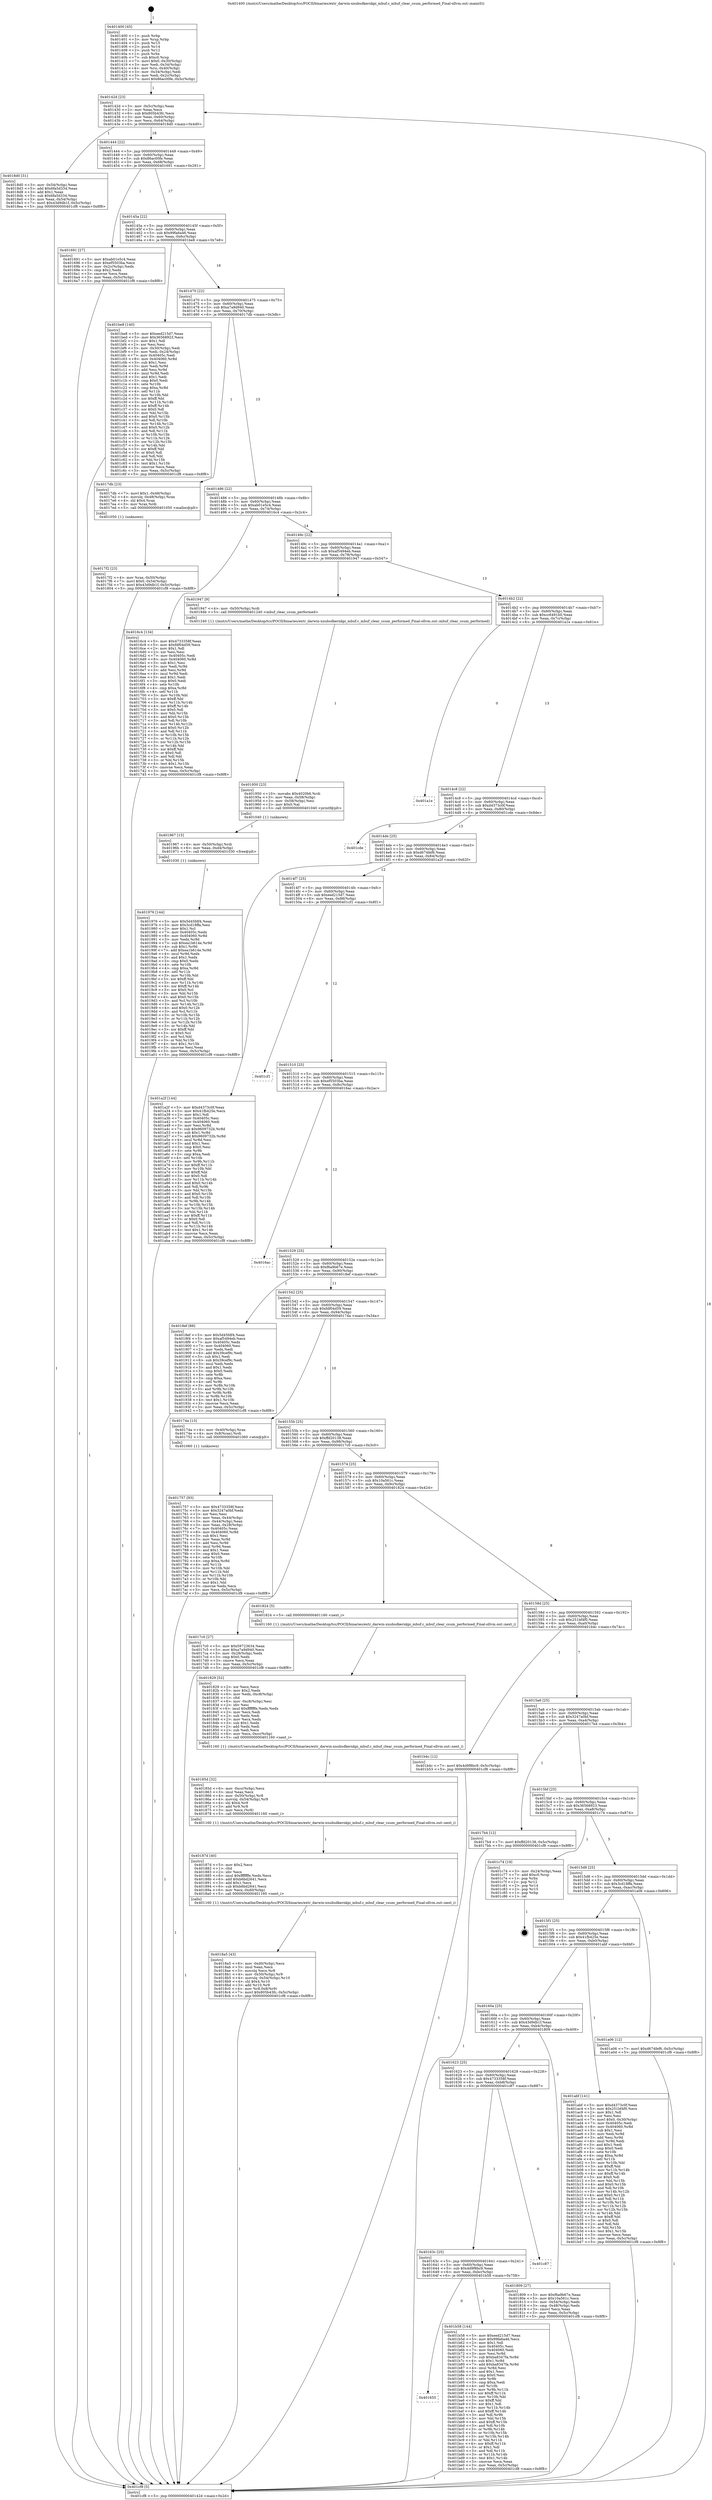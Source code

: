 digraph "0x401400" {
  label = "0x401400 (/mnt/c/Users/mathe/Desktop/tcc/POCII/binaries/extr_darwin-xnubsdkernkpi_mbuf.c_mbuf_clear_csum_performed_Final-ollvm.out::main(0))"
  labelloc = "t"
  node[shape=record]

  Entry [label="",width=0.3,height=0.3,shape=circle,fillcolor=black,style=filled]
  "0x40142d" [label="{
     0x40142d [23]\l
     | [instrs]\l
     &nbsp;&nbsp;0x40142d \<+3\>: mov -0x5c(%rbp),%eax\l
     &nbsp;&nbsp;0x401430 \<+2\>: mov %eax,%ecx\l
     &nbsp;&nbsp;0x401432 \<+6\>: sub $0x805b43fc,%ecx\l
     &nbsp;&nbsp;0x401438 \<+3\>: mov %eax,-0x60(%rbp)\l
     &nbsp;&nbsp;0x40143b \<+3\>: mov %ecx,-0x64(%rbp)\l
     &nbsp;&nbsp;0x40143e \<+6\>: je 00000000004018d0 \<main+0x4d0\>\l
  }"]
  "0x4018d0" [label="{
     0x4018d0 [31]\l
     | [instrs]\l
     &nbsp;&nbsp;0x4018d0 \<+3\>: mov -0x54(%rbp),%eax\l
     &nbsp;&nbsp;0x4018d3 \<+5\>: add $0x6fa5d334,%eax\l
     &nbsp;&nbsp;0x4018d8 \<+3\>: add $0x1,%eax\l
     &nbsp;&nbsp;0x4018db \<+5\>: sub $0x6fa5d334,%eax\l
     &nbsp;&nbsp;0x4018e0 \<+3\>: mov %eax,-0x54(%rbp)\l
     &nbsp;&nbsp;0x4018e3 \<+7\>: movl $0x43d9db1f,-0x5c(%rbp)\l
     &nbsp;&nbsp;0x4018ea \<+5\>: jmp 0000000000401cf8 \<main+0x8f8\>\l
  }"]
  "0x401444" [label="{
     0x401444 [22]\l
     | [instrs]\l
     &nbsp;&nbsp;0x401444 \<+5\>: jmp 0000000000401449 \<main+0x49\>\l
     &nbsp;&nbsp;0x401449 \<+3\>: mov -0x60(%rbp),%eax\l
     &nbsp;&nbsp;0x40144c \<+5\>: sub $0x86ac00fe,%eax\l
     &nbsp;&nbsp;0x401451 \<+3\>: mov %eax,-0x68(%rbp)\l
     &nbsp;&nbsp;0x401454 \<+6\>: je 0000000000401691 \<main+0x291\>\l
  }"]
  Exit [label="",width=0.3,height=0.3,shape=circle,fillcolor=black,style=filled,peripheries=2]
  "0x401691" [label="{
     0x401691 [27]\l
     | [instrs]\l
     &nbsp;&nbsp;0x401691 \<+5\>: mov $0xab01e5c4,%eax\l
     &nbsp;&nbsp;0x401696 \<+5\>: mov $0xef5503ba,%ecx\l
     &nbsp;&nbsp;0x40169b \<+3\>: mov -0x2c(%rbp),%edx\l
     &nbsp;&nbsp;0x40169e \<+3\>: cmp $0x2,%edx\l
     &nbsp;&nbsp;0x4016a1 \<+3\>: cmovne %ecx,%eax\l
     &nbsp;&nbsp;0x4016a4 \<+3\>: mov %eax,-0x5c(%rbp)\l
     &nbsp;&nbsp;0x4016a7 \<+5\>: jmp 0000000000401cf8 \<main+0x8f8\>\l
  }"]
  "0x40145a" [label="{
     0x40145a [22]\l
     | [instrs]\l
     &nbsp;&nbsp;0x40145a \<+5\>: jmp 000000000040145f \<main+0x5f\>\l
     &nbsp;&nbsp;0x40145f \<+3\>: mov -0x60(%rbp),%eax\l
     &nbsp;&nbsp;0x401462 \<+5\>: sub $0x99fa6a46,%eax\l
     &nbsp;&nbsp;0x401467 \<+3\>: mov %eax,-0x6c(%rbp)\l
     &nbsp;&nbsp;0x40146a \<+6\>: je 0000000000401be8 \<main+0x7e8\>\l
  }"]
  "0x401cf8" [label="{
     0x401cf8 [5]\l
     | [instrs]\l
     &nbsp;&nbsp;0x401cf8 \<+5\>: jmp 000000000040142d \<main+0x2d\>\l
  }"]
  "0x401400" [label="{
     0x401400 [45]\l
     | [instrs]\l
     &nbsp;&nbsp;0x401400 \<+1\>: push %rbp\l
     &nbsp;&nbsp;0x401401 \<+3\>: mov %rsp,%rbp\l
     &nbsp;&nbsp;0x401404 \<+2\>: push %r15\l
     &nbsp;&nbsp;0x401406 \<+2\>: push %r14\l
     &nbsp;&nbsp;0x401408 \<+2\>: push %r12\l
     &nbsp;&nbsp;0x40140a \<+1\>: push %rbx\l
     &nbsp;&nbsp;0x40140b \<+7\>: sub $0xc0,%rsp\l
     &nbsp;&nbsp;0x401412 \<+7\>: movl $0x0,-0x30(%rbp)\l
     &nbsp;&nbsp;0x401419 \<+3\>: mov %edi,-0x34(%rbp)\l
     &nbsp;&nbsp;0x40141c \<+4\>: mov %rsi,-0x40(%rbp)\l
     &nbsp;&nbsp;0x401420 \<+3\>: mov -0x34(%rbp),%edi\l
     &nbsp;&nbsp;0x401423 \<+3\>: mov %edi,-0x2c(%rbp)\l
     &nbsp;&nbsp;0x401426 \<+7\>: movl $0x86ac00fe,-0x5c(%rbp)\l
  }"]
  "0x401655" [label="{
     0x401655\l
  }", style=dashed]
  "0x401be8" [label="{
     0x401be8 [140]\l
     | [instrs]\l
     &nbsp;&nbsp;0x401be8 \<+5\>: mov $0xeed215d7,%eax\l
     &nbsp;&nbsp;0x401bed \<+5\>: mov $0x36568923,%ecx\l
     &nbsp;&nbsp;0x401bf2 \<+2\>: mov $0x1,%dl\l
     &nbsp;&nbsp;0x401bf4 \<+2\>: xor %esi,%esi\l
     &nbsp;&nbsp;0x401bf6 \<+3\>: mov -0x30(%rbp),%edi\l
     &nbsp;&nbsp;0x401bf9 \<+3\>: mov %edi,-0x24(%rbp)\l
     &nbsp;&nbsp;0x401bfc \<+7\>: mov 0x40405c,%edi\l
     &nbsp;&nbsp;0x401c03 \<+8\>: mov 0x404060,%r8d\l
     &nbsp;&nbsp;0x401c0b \<+3\>: sub $0x1,%esi\l
     &nbsp;&nbsp;0x401c0e \<+3\>: mov %edi,%r9d\l
     &nbsp;&nbsp;0x401c11 \<+3\>: add %esi,%r9d\l
     &nbsp;&nbsp;0x401c14 \<+4\>: imul %r9d,%edi\l
     &nbsp;&nbsp;0x401c18 \<+3\>: and $0x1,%edi\l
     &nbsp;&nbsp;0x401c1b \<+3\>: cmp $0x0,%edi\l
     &nbsp;&nbsp;0x401c1e \<+4\>: sete %r10b\l
     &nbsp;&nbsp;0x401c22 \<+4\>: cmp $0xa,%r8d\l
     &nbsp;&nbsp;0x401c26 \<+4\>: setl %r11b\l
     &nbsp;&nbsp;0x401c2a \<+3\>: mov %r10b,%bl\l
     &nbsp;&nbsp;0x401c2d \<+3\>: xor $0xff,%bl\l
     &nbsp;&nbsp;0x401c30 \<+3\>: mov %r11b,%r14b\l
     &nbsp;&nbsp;0x401c33 \<+4\>: xor $0xff,%r14b\l
     &nbsp;&nbsp;0x401c37 \<+3\>: xor $0x0,%dl\l
     &nbsp;&nbsp;0x401c3a \<+3\>: mov %bl,%r15b\l
     &nbsp;&nbsp;0x401c3d \<+4\>: and $0x0,%r15b\l
     &nbsp;&nbsp;0x401c41 \<+3\>: and %dl,%r10b\l
     &nbsp;&nbsp;0x401c44 \<+3\>: mov %r14b,%r12b\l
     &nbsp;&nbsp;0x401c47 \<+4\>: and $0x0,%r12b\l
     &nbsp;&nbsp;0x401c4b \<+3\>: and %dl,%r11b\l
     &nbsp;&nbsp;0x401c4e \<+3\>: or %r10b,%r15b\l
     &nbsp;&nbsp;0x401c51 \<+3\>: or %r11b,%r12b\l
     &nbsp;&nbsp;0x401c54 \<+3\>: xor %r12b,%r15b\l
     &nbsp;&nbsp;0x401c57 \<+3\>: or %r14b,%bl\l
     &nbsp;&nbsp;0x401c5a \<+3\>: xor $0xff,%bl\l
     &nbsp;&nbsp;0x401c5d \<+3\>: or $0x0,%dl\l
     &nbsp;&nbsp;0x401c60 \<+2\>: and %dl,%bl\l
     &nbsp;&nbsp;0x401c62 \<+3\>: or %bl,%r15b\l
     &nbsp;&nbsp;0x401c65 \<+4\>: test $0x1,%r15b\l
     &nbsp;&nbsp;0x401c69 \<+3\>: cmovne %ecx,%eax\l
     &nbsp;&nbsp;0x401c6c \<+3\>: mov %eax,-0x5c(%rbp)\l
     &nbsp;&nbsp;0x401c6f \<+5\>: jmp 0000000000401cf8 \<main+0x8f8\>\l
  }"]
  "0x401470" [label="{
     0x401470 [22]\l
     | [instrs]\l
     &nbsp;&nbsp;0x401470 \<+5\>: jmp 0000000000401475 \<main+0x75\>\l
     &nbsp;&nbsp;0x401475 \<+3\>: mov -0x60(%rbp),%eax\l
     &nbsp;&nbsp;0x401478 \<+5\>: sub $0xa7a9d940,%eax\l
     &nbsp;&nbsp;0x40147d \<+3\>: mov %eax,-0x70(%rbp)\l
     &nbsp;&nbsp;0x401480 \<+6\>: je 00000000004017db \<main+0x3db\>\l
  }"]
  "0x401b58" [label="{
     0x401b58 [144]\l
     | [instrs]\l
     &nbsp;&nbsp;0x401b58 \<+5\>: mov $0xeed215d7,%eax\l
     &nbsp;&nbsp;0x401b5d \<+5\>: mov $0x99fa6a46,%ecx\l
     &nbsp;&nbsp;0x401b62 \<+2\>: mov $0x1,%dl\l
     &nbsp;&nbsp;0x401b64 \<+7\>: mov 0x40405c,%esi\l
     &nbsp;&nbsp;0x401b6b \<+7\>: mov 0x404060,%edi\l
     &nbsp;&nbsp;0x401b72 \<+3\>: mov %esi,%r8d\l
     &nbsp;&nbsp;0x401b75 \<+7\>: sub $0xba8347fa,%r8d\l
     &nbsp;&nbsp;0x401b7c \<+4\>: sub $0x1,%r8d\l
     &nbsp;&nbsp;0x401b80 \<+7\>: add $0xba8347fa,%r8d\l
     &nbsp;&nbsp;0x401b87 \<+4\>: imul %r8d,%esi\l
     &nbsp;&nbsp;0x401b8b \<+3\>: and $0x1,%esi\l
     &nbsp;&nbsp;0x401b8e \<+3\>: cmp $0x0,%esi\l
     &nbsp;&nbsp;0x401b91 \<+4\>: sete %r9b\l
     &nbsp;&nbsp;0x401b95 \<+3\>: cmp $0xa,%edi\l
     &nbsp;&nbsp;0x401b98 \<+4\>: setl %r10b\l
     &nbsp;&nbsp;0x401b9c \<+3\>: mov %r9b,%r11b\l
     &nbsp;&nbsp;0x401b9f \<+4\>: xor $0xff,%r11b\l
     &nbsp;&nbsp;0x401ba3 \<+3\>: mov %r10b,%bl\l
     &nbsp;&nbsp;0x401ba6 \<+3\>: xor $0xff,%bl\l
     &nbsp;&nbsp;0x401ba9 \<+3\>: xor $0x1,%dl\l
     &nbsp;&nbsp;0x401bac \<+3\>: mov %r11b,%r14b\l
     &nbsp;&nbsp;0x401baf \<+4\>: and $0xff,%r14b\l
     &nbsp;&nbsp;0x401bb3 \<+3\>: and %dl,%r9b\l
     &nbsp;&nbsp;0x401bb6 \<+3\>: mov %bl,%r15b\l
     &nbsp;&nbsp;0x401bb9 \<+4\>: and $0xff,%r15b\l
     &nbsp;&nbsp;0x401bbd \<+3\>: and %dl,%r10b\l
     &nbsp;&nbsp;0x401bc0 \<+3\>: or %r9b,%r14b\l
     &nbsp;&nbsp;0x401bc3 \<+3\>: or %r10b,%r15b\l
     &nbsp;&nbsp;0x401bc6 \<+3\>: xor %r15b,%r14b\l
     &nbsp;&nbsp;0x401bc9 \<+3\>: or %bl,%r11b\l
     &nbsp;&nbsp;0x401bcc \<+4\>: xor $0xff,%r11b\l
     &nbsp;&nbsp;0x401bd0 \<+3\>: or $0x1,%dl\l
     &nbsp;&nbsp;0x401bd3 \<+3\>: and %dl,%r11b\l
     &nbsp;&nbsp;0x401bd6 \<+3\>: or %r11b,%r14b\l
     &nbsp;&nbsp;0x401bd9 \<+4\>: test $0x1,%r14b\l
     &nbsp;&nbsp;0x401bdd \<+3\>: cmovne %ecx,%eax\l
     &nbsp;&nbsp;0x401be0 \<+3\>: mov %eax,-0x5c(%rbp)\l
     &nbsp;&nbsp;0x401be3 \<+5\>: jmp 0000000000401cf8 \<main+0x8f8\>\l
  }"]
  "0x4017db" [label="{
     0x4017db [23]\l
     | [instrs]\l
     &nbsp;&nbsp;0x4017db \<+7\>: movl $0x1,-0x48(%rbp)\l
     &nbsp;&nbsp;0x4017e2 \<+4\>: movslq -0x48(%rbp),%rax\l
     &nbsp;&nbsp;0x4017e6 \<+4\>: shl $0x4,%rax\l
     &nbsp;&nbsp;0x4017ea \<+3\>: mov %rax,%rdi\l
     &nbsp;&nbsp;0x4017ed \<+5\>: call 0000000000401050 \<malloc@plt\>\l
     | [calls]\l
     &nbsp;&nbsp;0x401050 \{1\} (unknown)\l
  }"]
  "0x401486" [label="{
     0x401486 [22]\l
     | [instrs]\l
     &nbsp;&nbsp;0x401486 \<+5\>: jmp 000000000040148b \<main+0x8b\>\l
     &nbsp;&nbsp;0x40148b \<+3\>: mov -0x60(%rbp),%eax\l
     &nbsp;&nbsp;0x40148e \<+5\>: sub $0xab01e5c4,%eax\l
     &nbsp;&nbsp;0x401493 \<+3\>: mov %eax,-0x74(%rbp)\l
     &nbsp;&nbsp;0x401496 \<+6\>: je 00000000004016c4 \<main+0x2c4\>\l
  }"]
  "0x40163c" [label="{
     0x40163c [25]\l
     | [instrs]\l
     &nbsp;&nbsp;0x40163c \<+5\>: jmp 0000000000401641 \<main+0x241\>\l
     &nbsp;&nbsp;0x401641 \<+3\>: mov -0x60(%rbp),%eax\l
     &nbsp;&nbsp;0x401644 \<+5\>: sub $0x4d9f8bc9,%eax\l
     &nbsp;&nbsp;0x401649 \<+6\>: mov %eax,-0xbc(%rbp)\l
     &nbsp;&nbsp;0x40164f \<+6\>: je 0000000000401b58 \<main+0x758\>\l
  }"]
  "0x4016c4" [label="{
     0x4016c4 [134]\l
     | [instrs]\l
     &nbsp;&nbsp;0x4016c4 \<+5\>: mov $0x4733358f,%eax\l
     &nbsp;&nbsp;0x4016c9 \<+5\>: mov $0xfdf04d59,%ecx\l
     &nbsp;&nbsp;0x4016ce \<+2\>: mov $0x1,%dl\l
     &nbsp;&nbsp;0x4016d0 \<+2\>: xor %esi,%esi\l
     &nbsp;&nbsp;0x4016d2 \<+7\>: mov 0x40405c,%edi\l
     &nbsp;&nbsp;0x4016d9 \<+8\>: mov 0x404060,%r8d\l
     &nbsp;&nbsp;0x4016e1 \<+3\>: sub $0x1,%esi\l
     &nbsp;&nbsp;0x4016e4 \<+3\>: mov %edi,%r9d\l
     &nbsp;&nbsp;0x4016e7 \<+3\>: add %esi,%r9d\l
     &nbsp;&nbsp;0x4016ea \<+4\>: imul %r9d,%edi\l
     &nbsp;&nbsp;0x4016ee \<+3\>: and $0x1,%edi\l
     &nbsp;&nbsp;0x4016f1 \<+3\>: cmp $0x0,%edi\l
     &nbsp;&nbsp;0x4016f4 \<+4\>: sete %r10b\l
     &nbsp;&nbsp;0x4016f8 \<+4\>: cmp $0xa,%r8d\l
     &nbsp;&nbsp;0x4016fc \<+4\>: setl %r11b\l
     &nbsp;&nbsp;0x401700 \<+3\>: mov %r10b,%bl\l
     &nbsp;&nbsp;0x401703 \<+3\>: xor $0xff,%bl\l
     &nbsp;&nbsp;0x401706 \<+3\>: mov %r11b,%r14b\l
     &nbsp;&nbsp;0x401709 \<+4\>: xor $0xff,%r14b\l
     &nbsp;&nbsp;0x40170d \<+3\>: xor $0x0,%dl\l
     &nbsp;&nbsp;0x401710 \<+3\>: mov %bl,%r15b\l
     &nbsp;&nbsp;0x401713 \<+4\>: and $0x0,%r15b\l
     &nbsp;&nbsp;0x401717 \<+3\>: and %dl,%r10b\l
     &nbsp;&nbsp;0x40171a \<+3\>: mov %r14b,%r12b\l
     &nbsp;&nbsp;0x40171d \<+4\>: and $0x0,%r12b\l
     &nbsp;&nbsp;0x401721 \<+3\>: and %dl,%r11b\l
     &nbsp;&nbsp;0x401724 \<+3\>: or %r10b,%r15b\l
     &nbsp;&nbsp;0x401727 \<+3\>: or %r11b,%r12b\l
     &nbsp;&nbsp;0x40172a \<+3\>: xor %r12b,%r15b\l
     &nbsp;&nbsp;0x40172d \<+3\>: or %r14b,%bl\l
     &nbsp;&nbsp;0x401730 \<+3\>: xor $0xff,%bl\l
     &nbsp;&nbsp;0x401733 \<+3\>: or $0x0,%dl\l
     &nbsp;&nbsp;0x401736 \<+2\>: and %dl,%bl\l
     &nbsp;&nbsp;0x401738 \<+3\>: or %bl,%r15b\l
     &nbsp;&nbsp;0x40173b \<+4\>: test $0x1,%r15b\l
     &nbsp;&nbsp;0x40173f \<+3\>: cmovne %ecx,%eax\l
     &nbsp;&nbsp;0x401742 \<+3\>: mov %eax,-0x5c(%rbp)\l
     &nbsp;&nbsp;0x401745 \<+5\>: jmp 0000000000401cf8 \<main+0x8f8\>\l
  }"]
  "0x40149c" [label="{
     0x40149c [22]\l
     | [instrs]\l
     &nbsp;&nbsp;0x40149c \<+5\>: jmp 00000000004014a1 \<main+0xa1\>\l
     &nbsp;&nbsp;0x4014a1 \<+3\>: mov -0x60(%rbp),%eax\l
     &nbsp;&nbsp;0x4014a4 \<+5\>: sub $0xaf5494eb,%eax\l
     &nbsp;&nbsp;0x4014a9 \<+3\>: mov %eax,-0x78(%rbp)\l
     &nbsp;&nbsp;0x4014ac \<+6\>: je 0000000000401947 \<main+0x547\>\l
  }"]
  "0x401c87" [label="{
     0x401c87\l
  }", style=dashed]
  "0x401947" [label="{
     0x401947 [9]\l
     | [instrs]\l
     &nbsp;&nbsp;0x401947 \<+4\>: mov -0x50(%rbp),%rdi\l
     &nbsp;&nbsp;0x40194b \<+5\>: call 0000000000401240 \<mbuf_clear_csum_performed\>\l
     | [calls]\l
     &nbsp;&nbsp;0x401240 \{1\} (/mnt/c/Users/mathe/Desktop/tcc/POCII/binaries/extr_darwin-xnubsdkernkpi_mbuf.c_mbuf_clear_csum_performed_Final-ollvm.out::mbuf_clear_csum_performed)\l
  }"]
  "0x4014b2" [label="{
     0x4014b2 [22]\l
     | [instrs]\l
     &nbsp;&nbsp;0x4014b2 \<+5\>: jmp 00000000004014b7 \<main+0xb7\>\l
     &nbsp;&nbsp;0x4014b7 \<+3\>: mov -0x60(%rbp),%eax\l
     &nbsp;&nbsp;0x4014ba \<+5\>: sub $0xcc6491b0,%eax\l
     &nbsp;&nbsp;0x4014bf \<+3\>: mov %eax,-0x7c(%rbp)\l
     &nbsp;&nbsp;0x4014c2 \<+6\>: je 0000000000401a1e \<main+0x61e\>\l
  }"]
  "0x401976" [label="{
     0x401976 [144]\l
     | [instrs]\l
     &nbsp;&nbsp;0x401976 \<+5\>: mov $0x5d45fdf4,%eax\l
     &nbsp;&nbsp;0x40197b \<+5\>: mov $0x3cd18ffa,%esi\l
     &nbsp;&nbsp;0x401980 \<+2\>: mov $0x1,%cl\l
     &nbsp;&nbsp;0x401982 \<+7\>: mov 0x40405c,%edx\l
     &nbsp;&nbsp;0x401989 \<+8\>: mov 0x404060,%r8d\l
     &nbsp;&nbsp;0x401991 \<+3\>: mov %edx,%r9d\l
     &nbsp;&nbsp;0x401994 \<+7\>: sub $0xea1b614e,%r9d\l
     &nbsp;&nbsp;0x40199b \<+4\>: sub $0x1,%r9d\l
     &nbsp;&nbsp;0x40199f \<+7\>: add $0xea1b614e,%r9d\l
     &nbsp;&nbsp;0x4019a6 \<+4\>: imul %r9d,%edx\l
     &nbsp;&nbsp;0x4019aa \<+3\>: and $0x1,%edx\l
     &nbsp;&nbsp;0x4019ad \<+3\>: cmp $0x0,%edx\l
     &nbsp;&nbsp;0x4019b0 \<+4\>: sete %r10b\l
     &nbsp;&nbsp;0x4019b4 \<+4\>: cmp $0xa,%r8d\l
     &nbsp;&nbsp;0x4019b8 \<+4\>: setl %r11b\l
     &nbsp;&nbsp;0x4019bc \<+3\>: mov %r10b,%bl\l
     &nbsp;&nbsp;0x4019bf \<+3\>: xor $0xff,%bl\l
     &nbsp;&nbsp;0x4019c2 \<+3\>: mov %r11b,%r14b\l
     &nbsp;&nbsp;0x4019c5 \<+4\>: xor $0xff,%r14b\l
     &nbsp;&nbsp;0x4019c9 \<+3\>: xor $0x0,%cl\l
     &nbsp;&nbsp;0x4019cc \<+3\>: mov %bl,%r15b\l
     &nbsp;&nbsp;0x4019cf \<+4\>: and $0x0,%r15b\l
     &nbsp;&nbsp;0x4019d3 \<+3\>: and %cl,%r10b\l
     &nbsp;&nbsp;0x4019d6 \<+3\>: mov %r14b,%r12b\l
     &nbsp;&nbsp;0x4019d9 \<+4\>: and $0x0,%r12b\l
     &nbsp;&nbsp;0x4019dd \<+3\>: and %cl,%r11b\l
     &nbsp;&nbsp;0x4019e0 \<+3\>: or %r10b,%r15b\l
     &nbsp;&nbsp;0x4019e3 \<+3\>: or %r11b,%r12b\l
     &nbsp;&nbsp;0x4019e6 \<+3\>: xor %r12b,%r15b\l
     &nbsp;&nbsp;0x4019e9 \<+3\>: or %r14b,%bl\l
     &nbsp;&nbsp;0x4019ec \<+3\>: xor $0xff,%bl\l
     &nbsp;&nbsp;0x4019ef \<+3\>: or $0x0,%cl\l
     &nbsp;&nbsp;0x4019f2 \<+2\>: and %cl,%bl\l
     &nbsp;&nbsp;0x4019f4 \<+3\>: or %bl,%r15b\l
     &nbsp;&nbsp;0x4019f7 \<+4\>: test $0x1,%r15b\l
     &nbsp;&nbsp;0x4019fb \<+3\>: cmovne %esi,%eax\l
     &nbsp;&nbsp;0x4019fe \<+3\>: mov %eax,-0x5c(%rbp)\l
     &nbsp;&nbsp;0x401a01 \<+5\>: jmp 0000000000401cf8 \<main+0x8f8\>\l
  }"]
  "0x401a1e" [label="{
     0x401a1e\l
  }", style=dashed]
  "0x4014c8" [label="{
     0x4014c8 [22]\l
     | [instrs]\l
     &nbsp;&nbsp;0x4014c8 \<+5\>: jmp 00000000004014cd \<main+0xcd\>\l
     &nbsp;&nbsp;0x4014cd \<+3\>: mov -0x60(%rbp),%eax\l
     &nbsp;&nbsp;0x4014d0 \<+5\>: sub $0xd4373c0f,%eax\l
     &nbsp;&nbsp;0x4014d5 \<+3\>: mov %eax,-0x80(%rbp)\l
     &nbsp;&nbsp;0x4014d8 \<+6\>: je 0000000000401cde \<main+0x8de\>\l
  }"]
  "0x401967" [label="{
     0x401967 [15]\l
     | [instrs]\l
     &nbsp;&nbsp;0x401967 \<+4\>: mov -0x50(%rbp),%rdi\l
     &nbsp;&nbsp;0x40196b \<+6\>: mov %eax,-0xd4(%rbp)\l
     &nbsp;&nbsp;0x401971 \<+5\>: call 0000000000401030 \<free@plt\>\l
     | [calls]\l
     &nbsp;&nbsp;0x401030 \{1\} (unknown)\l
  }"]
  "0x401cde" [label="{
     0x401cde\l
  }", style=dashed]
  "0x4014de" [label="{
     0x4014de [25]\l
     | [instrs]\l
     &nbsp;&nbsp;0x4014de \<+5\>: jmp 00000000004014e3 \<main+0xe3\>\l
     &nbsp;&nbsp;0x4014e3 \<+3\>: mov -0x60(%rbp),%eax\l
     &nbsp;&nbsp;0x4014e6 \<+5\>: sub $0xd674fef6,%eax\l
     &nbsp;&nbsp;0x4014eb \<+6\>: mov %eax,-0x84(%rbp)\l
     &nbsp;&nbsp;0x4014f1 \<+6\>: je 0000000000401a2f \<main+0x62f\>\l
  }"]
  "0x401950" [label="{
     0x401950 [23]\l
     | [instrs]\l
     &nbsp;&nbsp;0x401950 \<+10\>: movabs $0x4020b6,%rdi\l
     &nbsp;&nbsp;0x40195a \<+3\>: mov %eax,-0x58(%rbp)\l
     &nbsp;&nbsp;0x40195d \<+3\>: mov -0x58(%rbp),%esi\l
     &nbsp;&nbsp;0x401960 \<+2\>: mov $0x0,%al\l
     &nbsp;&nbsp;0x401962 \<+5\>: call 0000000000401040 \<printf@plt\>\l
     | [calls]\l
     &nbsp;&nbsp;0x401040 \{1\} (unknown)\l
  }"]
  "0x401a2f" [label="{
     0x401a2f [144]\l
     | [instrs]\l
     &nbsp;&nbsp;0x401a2f \<+5\>: mov $0xd4373c0f,%eax\l
     &nbsp;&nbsp;0x401a34 \<+5\>: mov $0x41fb425e,%ecx\l
     &nbsp;&nbsp;0x401a39 \<+2\>: mov $0x1,%dl\l
     &nbsp;&nbsp;0x401a3b \<+7\>: mov 0x40405c,%esi\l
     &nbsp;&nbsp;0x401a42 \<+7\>: mov 0x404060,%edi\l
     &nbsp;&nbsp;0x401a49 \<+3\>: mov %esi,%r8d\l
     &nbsp;&nbsp;0x401a4c \<+7\>: sub $0x9609732b,%r8d\l
     &nbsp;&nbsp;0x401a53 \<+4\>: sub $0x1,%r8d\l
     &nbsp;&nbsp;0x401a57 \<+7\>: add $0x9609732b,%r8d\l
     &nbsp;&nbsp;0x401a5e \<+4\>: imul %r8d,%esi\l
     &nbsp;&nbsp;0x401a62 \<+3\>: and $0x1,%esi\l
     &nbsp;&nbsp;0x401a65 \<+3\>: cmp $0x0,%esi\l
     &nbsp;&nbsp;0x401a68 \<+4\>: sete %r9b\l
     &nbsp;&nbsp;0x401a6c \<+3\>: cmp $0xa,%edi\l
     &nbsp;&nbsp;0x401a6f \<+4\>: setl %r10b\l
     &nbsp;&nbsp;0x401a73 \<+3\>: mov %r9b,%r11b\l
     &nbsp;&nbsp;0x401a76 \<+4\>: xor $0xff,%r11b\l
     &nbsp;&nbsp;0x401a7a \<+3\>: mov %r10b,%bl\l
     &nbsp;&nbsp;0x401a7d \<+3\>: xor $0xff,%bl\l
     &nbsp;&nbsp;0x401a80 \<+3\>: xor $0x0,%dl\l
     &nbsp;&nbsp;0x401a83 \<+3\>: mov %r11b,%r14b\l
     &nbsp;&nbsp;0x401a86 \<+4\>: and $0x0,%r14b\l
     &nbsp;&nbsp;0x401a8a \<+3\>: and %dl,%r9b\l
     &nbsp;&nbsp;0x401a8d \<+3\>: mov %bl,%r15b\l
     &nbsp;&nbsp;0x401a90 \<+4\>: and $0x0,%r15b\l
     &nbsp;&nbsp;0x401a94 \<+3\>: and %dl,%r10b\l
     &nbsp;&nbsp;0x401a97 \<+3\>: or %r9b,%r14b\l
     &nbsp;&nbsp;0x401a9a \<+3\>: or %r10b,%r15b\l
     &nbsp;&nbsp;0x401a9d \<+3\>: xor %r15b,%r14b\l
     &nbsp;&nbsp;0x401aa0 \<+3\>: or %bl,%r11b\l
     &nbsp;&nbsp;0x401aa3 \<+4\>: xor $0xff,%r11b\l
     &nbsp;&nbsp;0x401aa7 \<+3\>: or $0x0,%dl\l
     &nbsp;&nbsp;0x401aaa \<+3\>: and %dl,%r11b\l
     &nbsp;&nbsp;0x401aad \<+3\>: or %r11b,%r14b\l
     &nbsp;&nbsp;0x401ab0 \<+4\>: test $0x1,%r14b\l
     &nbsp;&nbsp;0x401ab4 \<+3\>: cmovne %ecx,%eax\l
     &nbsp;&nbsp;0x401ab7 \<+3\>: mov %eax,-0x5c(%rbp)\l
     &nbsp;&nbsp;0x401aba \<+5\>: jmp 0000000000401cf8 \<main+0x8f8\>\l
  }"]
  "0x4014f7" [label="{
     0x4014f7 [25]\l
     | [instrs]\l
     &nbsp;&nbsp;0x4014f7 \<+5\>: jmp 00000000004014fc \<main+0xfc\>\l
     &nbsp;&nbsp;0x4014fc \<+3\>: mov -0x60(%rbp),%eax\l
     &nbsp;&nbsp;0x4014ff \<+5\>: sub $0xeed215d7,%eax\l
     &nbsp;&nbsp;0x401504 \<+6\>: mov %eax,-0x88(%rbp)\l
     &nbsp;&nbsp;0x40150a \<+6\>: je 0000000000401cf1 \<main+0x8f1\>\l
  }"]
  "0x4018a5" [label="{
     0x4018a5 [43]\l
     | [instrs]\l
     &nbsp;&nbsp;0x4018a5 \<+6\>: mov -0xd0(%rbp),%ecx\l
     &nbsp;&nbsp;0x4018ab \<+3\>: imul %eax,%ecx\l
     &nbsp;&nbsp;0x4018ae \<+3\>: movslq %ecx,%r8\l
     &nbsp;&nbsp;0x4018b1 \<+4\>: mov -0x50(%rbp),%r9\l
     &nbsp;&nbsp;0x4018b5 \<+4\>: movslq -0x54(%rbp),%r10\l
     &nbsp;&nbsp;0x4018b9 \<+4\>: shl $0x4,%r10\l
     &nbsp;&nbsp;0x4018bd \<+3\>: add %r10,%r9\l
     &nbsp;&nbsp;0x4018c0 \<+4\>: mov %r8,0x8(%r9)\l
     &nbsp;&nbsp;0x4018c4 \<+7\>: movl $0x805b43fc,-0x5c(%rbp)\l
     &nbsp;&nbsp;0x4018cb \<+5\>: jmp 0000000000401cf8 \<main+0x8f8\>\l
  }"]
  "0x401cf1" [label="{
     0x401cf1\l
  }", style=dashed]
  "0x401510" [label="{
     0x401510 [25]\l
     | [instrs]\l
     &nbsp;&nbsp;0x401510 \<+5\>: jmp 0000000000401515 \<main+0x115\>\l
     &nbsp;&nbsp;0x401515 \<+3\>: mov -0x60(%rbp),%eax\l
     &nbsp;&nbsp;0x401518 \<+5\>: sub $0xef5503ba,%eax\l
     &nbsp;&nbsp;0x40151d \<+6\>: mov %eax,-0x8c(%rbp)\l
     &nbsp;&nbsp;0x401523 \<+6\>: je 00000000004016ac \<main+0x2ac\>\l
  }"]
  "0x40187d" [label="{
     0x40187d [40]\l
     | [instrs]\l
     &nbsp;&nbsp;0x40187d \<+5\>: mov $0x2,%ecx\l
     &nbsp;&nbsp;0x401882 \<+1\>: cltd\l
     &nbsp;&nbsp;0x401883 \<+2\>: idiv %ecx\l
     &nbsp;&nbsp;0x401885 \<+6\>: imul $0xfffffffe,%edx,%ecx\l
     &nbsp;&nbsp;0x40188b \<+6\>: add $0xb6bd2641,%ecx\l
     &nbsp;&nbsp;0x401891 \<+3\>: add $0x1,%ecx\l
     &nbsp;&nbsp;0x401894 \<+6\>: sub $0xb6bd2641,%ecx\l
     &nbsp;&nbsp;0x40189a \<+6\>: mov %ecx,-0xd0(%rbp)\l
     &nbsp;&nbsp;0x4018a0 \<+5\>: call 0000000000401160 \<next_i\>\l
     | [calls]\l
     &nbsp;&nbsp;0x401160 \{1\} (/mnt/c/Users/mathe/Desktop/tcc/POCII/binaries/extr_darwin-xnubsdkernkpi_mbuf.c_mbuf_clear_csum_performed_Final-ollvm.out::next_i)\l
  }"]
  "0x4016ac" [label="{
     0x4016ac\l
  }", style=dashed]
  "0x401529" [label="{
     0x401529 [25]\l
     | [instrs]\l
     &nbsp;&nbsp;0x401529 \<+5\>: jmp 000000000040152e \<main+0x12e\>\l
     &nbsp;&nbsp;0x40152e \<+3\>: mov -0x60(%rbp),%eax\l
     &nbsp;&nbsp;0x401531 \<+5\>: sub $0xf6a9b67e,%eax\l
     &nbsp;&nbsp;0x401536 \<+6\>: mov %eax,-0x90(%rbp)\l
     &nbsp;&nbsp;0x40153c \<+6\>: je 00000000004018ef \<main+0x4ef\>\l
  }"]
  "0x40185d" [label="{
     0x40185d [32]\l
     | [instrs]\l
     &nbsp;&nbsp;0x40185d \<+6\>: mov -0xcc(%rbp),%ecx\l
     &nbsp;&nbsp;0x401863 \<+3\>: imul %eax,%ecx\l
     &nbsp;&nbsp;0x401866 \<+4\>: mov -0x50(%rbp),%r8\l
     &nbsp;&nbsp;0x40186a \<+4\>: movslq -0x54(%rbp),%r9\l
     &nbsp;&nbsp;0x40186e \<+4\>: shl $0x4,%r9\l
     &nbsp;&nbsp;0x401872 \<+3\>: add %r9,%r8\l
     &nbsp;&nbsp;0x401875 \<+3\>: mov %ecx,(%r8)\l
     &nbsp;&nbsp;0x401878 \<+5\>: call 0000000000401160 \<next_i\>\l
     | [calls]\l
     &nbsp;&nbsp;0x401160 \{1\} (/mnt/c/Users/mathe/Desktop/tcc/POCII/binaries/extr_darwin-xnubsdkernkpi_mbuf.c_mbuf_clear_csum_performed_Final-ollvm.out::next_i)\l
  }"]
  "0x4018ef" [label="{
     0x4018ef [88]\l
     | [instrs]\l
     &nbsp;&nbsp;0x4018ef \<+5\>: mov $0x5d45fdf4,%eax\l
     &nbsp;&nbsp;0x4018f4 \<+5\>: mov $0xaf5494eb,%ecx\l
     &nbsp;&nbsp;0x4018f9 \<+7\>: mov 0x40405c,%edx\l
     &nbsp;&nbsp;0x401900 \<+7\>: mov 0x404060,%esi\l
     &nbsp;&nbsp;0x401907 \<+2\>: mov %edx,%edi\l
     &nbsp;&nbsp;0x401909 \<+6\>: add $0x39cef9c,%edi\l
     &nbsp;&nbsp;0x40190f \<+3\>: sub $0x1,%edi\l
     &nbsp;&nbsp;0x401912 \<+6\>: sub $0x39cef9c,%edi\l
     &nbsp;&nbsp;0x401918 \<+3\>: imul %edi,%edx\l
     &nbsp;&nbsp;0x40191b \<+3\>: and $0x1,%edx\l
     &nbsp;&nbsp;0x40191e \<+3\>: cmp $0x0,%edx\l
     &nbsp;&nbsp;0x401921 \<+4\>: sete %r8b\l
     &nbsp;&nbsp;0x401925 \<+3\>: cmp $0xa,%esi\l
     &nbsp;&nbsp;0x401928 \<+4\>: setl %r9b\l
     &nbsp;&nbsp;0x40192c \<+3\>: mov %r8b,%r10b\l
     &nbsp;&nbsp;0x40192f \<+3\>: and %r9b,%r10b\l
     &nbsp;&nbsp;0x401932 \<+3\>: xor %r9b,%r8b\l
     &nbsp;&nbsp;0x401935 \<+3\>: or %r8b,%r10b\l
     &nbsp;&nbsp;0x401938 \<+4\>: test $0x1,%r10b\l
     &nbsp;&nbsp;0x40193c \<+3\>: cmovne %ecx,%eax\l
     &nbsp;&nbsp;0x40193f \<+3\>: mov %eax,-0x5c(%rbp)\l
     &nbsp;&nbsp;0x401942 \<+5\>: jmp 0000000000401cf8 \<main+0x8f8\>\l
  }"]
  "0x401542" [label="{
     0x401542 [25]\l
     | [instrs]\l
     &nbsp;&nbsp;0x401542 \<+5\>: jmp 0000000000401547 \<main+0x147\>\l
     &nbsp;&nbsp;0x401547 \<+3\>: mov -0x60(%rbp),%eax\l
     &nbsp;&nbsp;0x40154a \<+5\>: sub $0xfdf04d59,%eax\l
     &nbsp;&nbsp;0x40154f \<+6\>: mov %eax,-0x94(%rbp)\l
     &nbsp;&nbsp;0x401555 \<+6\>: je 000000000040174a \<main+0x34a\>\l
  }"]
  "0x401829" [label="{
     0x401829 [52]\l
     | [instrs]\l
     &nbsp;&nbsp;0x401829 \<+2\>: xor %ecx,%ecx\l
     &nbsp;&nbsp;0x40182b \<+5\>: mov $0x2,%edx\l
     &nbsp;&nbsp;0x401830 \<+6\>: mov %edx,-0xc8(%rbp)\l
     &nbsp;&nbsp;0x401836 \<+1\>: cltd\l
     &nbsp;&nbsp;0x401837 \<+6\>: mov -0xc8(%rbp),%esi\l
     &nbsp;&nbsp;0x40183d \<+2\>: idiv %esi\l
     &nbsp;&nbsp;0x40183f \<+6\>: imul $0xfffffffe,%edx,%edx\l
     &nbsp;&nbsp;0x401845 \<+2\>: mov %ecx,%edi\l
     &nbsp;&nbsp;0x401847 \<+2\>: sub %edx,%edi\l
     &nbsp;&nbsp;0x401849 \<+2\>: mov %ecx,%edx\l
     &nbsp;&nbsp;0x40184b \<+3\>: sub $0x1,%edx\l
     &nbsp;&nbsp;0x40184e \<+2\>: add %edx,%edi\l
     &nbsp;&nbsp;0x401850 \<+2\>: sub %edi,%ecx\l
     &nbsp;&nbsp;0x401852 \<+6\>: mov %ecx,-0xcc(%rbp)\l
     &nbsp;&nbsp;0x401858 \<+5\>: call 0000000000401160 \<next_i\>\l
     | [calls]\l
     &nbsp;&nbsp;0x401160 \{1\} (/mnt/c/Users/mathe/Desktop/tcc/POCII/binaries/extr_darwin-xnubsdkernkpi_mbuf.c_mbuf_clear_csum_performed_Final-ollvm.out::next_i)\l
  }"]
  "0x40174a" [label="{
     0x40174a [13]\l
     | [instrs]\l
     &nbsp;&nbsp;0x40174a \<+4\>: mov -0x40(%rbp),%rax\l
     &nbsp;&nbsp;0x40174e \<+4\>: mov 0x8(%rax),%rdi\l
     &nbsp;&nbsp;0x401752 \<+5\>: call 0000000000401060 \<atoi@plt\>\l
     | [calls]\l
     &nbsp;&nbsp;0x401060 \{1\} (unknown)\l
  }"]
  "0x40155b" [label="{
     0x40155b [25]\l
     | [instrs]\l
     &nbsp;&nbsp;0x40155b \<+5\>: jmp 0000000000401560 \<main+0x160\>\l
     &nbsp;&nbsp;0x401560 \<+3\>: mov -0x60(%rbp),%eax\l
     &nbsp;&nbsp;0x401563 \<+5\>: sub $0xffd20138,%eax\l
     &nbsp;&nbsp;0x401568 \<+6\>: mov %eax,-0x98(%rbp)\l
     &nbsp;&nbsp;0x40156e \<+6\>: je 00000000004017c0 \<main+0x3c0\>\l
  }"]
  "0x401757" [label="{
     0x401757 [93]\l
     | [instrs]\l
     &nbsp;&nbsp;0x401757 \<+5\>: mov $0x4733358f,%ecx\l
     &nbsp;&nbsp;0x40175c \<+5\>: mov $0x3247a0bf,%edx\l
     &nbsp;&nbsp;0x401761 \<+2\>: xor %esi,%esi\l
     &nbsp;&nbsp;0x401763 \<+3\>: mov %eax,-0x44(%rbp)\l
     &nbsp;&nbsp;0x401766 \<+3\>: mov -0x44(%rbp),%eax\l
     &nbsp;&nbsp;0x401769 \<+3\>: mov %eax,-0x28(%rbp)\l
     &nbsp;&nbsp;0x40176c \<+7\>: mov 0x40405c,%eax\l
     &nbsp;&nbsp;0x401773 \<+8\>: mov 0x404060,%r8d\l
     &nbsp;&nbsp;0x40177b \<+3\>: sub $0x1,%esi\l
     &nbsp;&nbsp;0x40177e \<+3\>: mov %eax,%r9d\l
     &nbsp;&nbsp;0x401781 \<+3\>: add %esi,%r9d\l
     &nbsp;&nbsp;0x401784 \<+4\>: imul %r9d,%eax\l
     &nbsp;&nbsp;0x401788 \<+3\>: and $0x1,%eax\l
     &nbsp;&nbsp;0x40178b \<+3\>: cmp $0x0,%eax\l
     &nbsp;&nbsp;0x40178e \<+4\>: sete %r10b\l
     &nbsp;&nbsp;0x401792 \<+4\>: cmp $0xa,%r8d\l
     &nbsp;&nbsp;0x401796 \<+4\>: setl %r11b\l
     &nbsp;&nbsp;0x40179a \<+3\>: mov %r10b,%bl\l
     &nbsp;&nbsp;0x40179d \<+3\>: and %r11b,%bl\l
     &nbsp;&nbsp;0x4017a0 \<+3\>: xor %r11b,%r10b\l
     &nbsp;&nbsp;0x4017a3 \<+3\>: or %r10b,%bl\l
     &nbsp;&nbsp;0x4017a6 \<+3\>: test $0x1,%bl\l
     &nbsp;&nbsp;0x4017a9 \<+3\>: cmovne %edx,%ecx\l
     &nbsp;&nbsp;0x4017ac \<+3\>: mov %ecx,-0x5c(%rbp)\l
     &nbsp;&nbsp;0x4017af \<+5\>: jmp 0000000000401cf8 \<main+0x8f8\>\l
  }"]
  "0x401623" [label="{
     0x401623 [25]\l
     | [instrs]\l
     &nbsp;&nbsp;0x401623 \<+5\>: jmp 0000000000401628 \<main+0x228\>\l
     &nbsp;&nbsp;0x401628 \<+3\>: mov -0x60(%rbp),%eax\l
     &nbsp;&nbsp;0x40162b \<+5\>: sub $0x4733358f,%eax\l
     &nbsp;&nbsp;0x401630 \<+6\>: mov %eax,-0xb8(%rbp)\l
     &nbsp;&nbsp;0x401636 \<+6\>: je 0000000000401c87 \<main+0x887\>\l
  }"]
  "0x4017c0" [label="{
     0x4017c0 [27]\l
     | [instrs]\l
     &nbsp;&nbsp;0x4017c0 \<+5\>: mov $0x59723634,%eax\l
     &nbsp;&nbsp;0x4017c5 \<+5\>: mov $0xa7a9d940,%ecx\l
     &nbsp;&nbsp;0x4017ca \<+3\>: mov -0x28(%rbp),%edx\l
     &nbsp;&nbsp;0x4017cd \<+3\>: cmp $0x0,%edx\l
     &nbsp;&nbsp;0x4017d0 \<+3\>: cmove %ecx,%eax\l
     &nbsp;&nbsp;0x4017d3 \<+3\>: mov %eax,-0x5c(%rbp)\l
     &nbsp;&nbsp;0x4017d6 \<+5\>: jmp 0000000000401cf8 \<main+0x8f8\>\l
  }"]
  "0x401574" [label="{
     0x401574 [25]\l
     | [instrs]\l
     &nbsp;&nbsp;0x401574 \<+5\>: jmp 0000000000401579 \<main+0x179\>\l
     &nbsp;&nbsp;0x401579 \<+3\>: mov -0x60(%rbp),%eax\l
     &nbsp;&nbsp;0x40157c \<+5\>: sub $0x10a561c,%eax\l
     &nbsp;&nbsp;0x401581 \<+6\>: mov %eax,-0x9c(%rbp)\l
     &nbsp;&nbsp;0x401587 \<+6\>: je 0000000000401824 \<main+0x424\>\l
  }"]
  "0x401809" [label="{
     0x401809 [27]\l
     | [instrs]\l
     &nbsp;&nbsp;0x401809 \<+5\>: mov $0xf6a9b67e,%eax\l
     &nbsp;&nbsp;0x40180e \<+5\>: mov $0x10a561c,%ecx\l
     &nbsp;&nbsp;0x401813 \<+3\>: mov -0x54(%rbp),%edx\l
     &nbsp;&nbsp;0x401816 \<+3\>: cmp -0x48(%rbp),%edx\l
     &nbsp;&nbsp;0x401819 \<+3\>: cmovl %ecx,%eax\l
     &nbsp;&nbsp;0x40181c \<+3\>: mov %eax,-0x5c(%rbp)\l
     &nbsp;&nbsp;0x40181f \<+5\>: jmp 0000000000401cf8 \<main+0x8f8\>\l
  }"]
  "0x401824" [label="{
     0x401824 [5]\l
     | [instrs]\l
     &nbsp;&nbsp;0x401824 \<+5\>: call 0000000000401160 \<next_i\>\l
     | [calls]\l
     &nbsp;&nbsp;0x401160 \{1\} (/mnt/c/Users/mathe/Desktop/tcc/POCII/binaries/extr_darwin-xnubsdkernkpi_mbuf.c_mbuf_clear_csum_performed_Final-ollvm.out::next_i)\l
  }"]
  "0x40158d" [label="{
     0x40158d [25]\l
     | [instrs]\l
     &nbsp;&nbsp;0x40158d \<+5\>: jmp 0000000000401592 \<main+0x192\>\l
     &nbsp;&nbsp;0x401592 \<+3\>: mov -0x60(%rbp),%eax\l
     &nbsp;&nbsp;0x401595 \<+5\>: sub $0x251bf4f0,%eax\l
     &nbsp;&nbsp;0x40159a \<+6\>: mov %eax,-0xa0(%rbp)\l
     &nbsp;&nbsp;0x4015a0 \<+6\>: je 0000000000401b4c \<main+0x74c\>\l
  }"]
  "0x40160a" [label="{
     0x40160a [25]\l
     | [instrs]\l
     &nbsp;&nbsp;0x40160a \<+5\>: jmp 000000000040160f \<main+0x20f\>\l
     &nbsp;&nbsp;0x40160f \<+3\>: mov -0x60(%rbp),%eax\l
     &nbsp;&nbsp;0x401612 \<+5\>: sub $0x43d9db1f,%eax\l
     &nbsp;&nbsp;0x401617 \<+6\>: mov %eax,-0xb4(%rbp)\l
     &nbsp;&nbsp;0x40161d \<+6\>: je 0000000000401809 \<main+0x409\>\l
  }"]
  "0x401b4c" [label="{
     0x401b4c [12]\l
     | [instrs]\l
     &nbsp;&nbsp;0x401b4c \<+7\>: movl $0x4d9f8bc9,-0x5c(%rbp)\l
     &nbsp;&nbsp;0x401b53 \<+5\>: jmp 0000000000401cf8 \<main+0x8f8\>\l
  }"]
  "0x4015a6" [label="{
     0x4015a6 [25]\l
     | [instrs]\l
     &nbsp;&nbsp;0x4015a6 \<+5\>: jmp 00000000004015ab \<main+0x1ab\>\l
     &nbsp;&nbsp;0x4015ab \<+3\>: mov -0x60(%rbp),%eax\l
     &nbsp;&nbsp;0x4015ae \<+5\>: sub $0x3247a0bf,%eax\l
     &nbsp;&nbsp;0x4015b3 \<+6\>: mov %eax,-0xa4(%rbp)\l
     &nbsp;&nbsp;0x4015b9 \<+6\>: je 00000000004017b4 \<main+0x3b4\>\l
  }"]
  "0x401abf" [label="{
     0x401abf [141]\l
     | [instrs]\l
     &nbsp;&nbsp;0x401abf \<+5\>: mov $0xd4373c0f,%eax\l
     &nbsp;&nbsp;0x401ac4 \<+5\>: mov $0x251bf4f0,%ecx\l
     &nbsp;&nbsp;0x401ac9 \<+2\>: mov $0x1,%dl\l
     &nbsp;&nbsp;0x401acb \<+2\>: xor %esi,%esi\l
     &nbsp;&nbsp;0x401acd \<+7\>: movl $0x0,-0x30(%rbp)\l
     &nbsp;&nbsp;0x401ad4 \<+7\>: mov 0x40405c,%edi\l
     &nbsp;&nbsp;0x401adb \<+8\>: mov 0x404060,%r8d\l
     &nbsp;&nbsp;0x401ae3 \<+3\>: sub $0x1,%esi\l
     &nbsp;&nbsp;0x401ae6 \<+3\>: mov %edi,%r9d\l
     &nbsp;&nbsp;0x401ae9 \<+3\>: add %esi,%r9d\l
     &nbsp;&nbsp;0x401aec \<+4\>: imul %r9d,%edi\l
     &nbsp;&nbsp;0x401af0 \<+3\>: and $0x1,%edi\l
     &nbsp;&nbsp;0x401af3 \<+3\>: cmp $0x0,%edi\l
     &nbsp;&nbsp;0x401af6 \<+4\>: sete %r10b\l
     &nbsp;&nbsp;0x401afa \<+4\>: cmp $0xa,%r8d\l
     &nbsp;&nbsp;0x401afe \<+4\>: setl %r11b\l
     &nbsp;&nbsp;0x401b02 \<+3\>: mov %r10b,%bl\l
     &nbsp;&nbsp;0x401b05 \<+3\>: xor $0xff,%bl\l
     &nbsp;&nbsp;0x401b08 \<+3\>: mov %r11b,%r14b\l
     &nbsp;&nbsp;0x401b0b \<+4\>: xor $0xff,%r14b\l
     &nbsp;&nbsp;0x401b0f \<+3\>: xor $0x0,%dl\l
     &nbsp;&nbsp;0x401b12 \<+3\>: mov %bl,%r15b\l
     &nbsp;&nbsp;0x401b15 \<+4\>: and $0x0,%r15b\l
     &nbsp;&nbsp;0x401b19 \<+3\>: and %dl,%r10b\l
     &nbsp;&nbsp;0x401b1c \<+3\>: mov %r14b,%r12b\l
     &nbsp;&nbsp;0x401b1f \<+4\>: and $0x0,%r12b\l
     &nbsp;&nbsp;0x401b23 \<+3\>: and %dl,%r11b\l
     &nbsp;&nbsp;0x401b26 \<+3\>: or %r10b,%r15b\l
     &nbsp;&nbsp;0x401b29 \<+3\>: or %r11b,%r12b\l
     &nbsp;&nbsp;0x401b2c \<+3\>: xor %r12b,%r15b\l
     &nbsp;&nbsp;0x401b2f \<+3\>: or %r14b,%bl\l
     &nbsp;&nbsp;0x401b32 \<+3\>: xor $0xff,%bl\l
     &nbsp;&nbsp;0x401b35 \<+3\>: or $0x0,%dl\l
     &nbsp;&nbsp;0x401b38 \<+2\>: and %dl,%bl\l
     &nbsp;&nbsp;0x401b3a \<+3\>: or %bl,%r15b\l
     &nbsp;&nbsp;0x401b3d \<+4\>: test $0x1,%r15b\l
     &nbsp;&nbsp;0x401b41 \<+3\>: cmovne %ecx,%eax\l
     &nbsp;&nbsp;0x401b44 \<+3\>: mov %eax,-0x5c(%rbp)\l
     &nbsp;&nbsp;0x401b47 \<+5\>: jmp 0000000000401cf8 \<main+0x8f8\>\l
  }"]
  "0x4017b4" [label="{
     0x4017b4 [12]\l
     | [instrs]\l
     &nbsp;&nbsp;0x4017b4 \<+7\>: movl $0xffd20138,-0x5c(%rbp)\l
     &nbsp;&nbsp;0x4017bb \<+5\>: jmp 0000000000401cf8 \<main+0x8f8\>\l
  }"]
  "0x4015bf" [label="{
     0x4015bf [25]\l
     | [instrs]\l
     &nbsp;&nbsp;0x4015bf \<+5\>: jmp 00000000004015c4 \<main+0x1c4\>\l
     &nbsp;&nbsp;0x4015c4 \<+3\>: mov -0x60(%rbp),%eax\l
     &nbsp;&nbsp;0x4015c7 \<+5\>: sub $0x36568923,%eax\l
     &nbsp;&nbsp;0x4015cc \<+6\>: mov %eax,-0xa8(%rbp)\l
     &nbsp;&nbsp;0x4015d2 \<+6\>: je 0000000000401c74 \<main+0x874\>\l
  }"]
  "0x4017f2" [label="{
     0x4017f2 [23]\l
     | [instrs]\l
     &nbsp;&nbsp;0x4017f2 \<+4\>: mov %rax,-0x50(%rbp)\l
     &nbsp;&nbsp;0x4017f6 \<+7\>: movl $0x0,-0x54(%rbp)\l
     &nbsp;&nbsp;0x4017fd \<+7\>: movl $0x43d9db1f,-0x5c(%rbp)\l
     &nbsp;&nbsp;0x401804 \<+5\>: jmp 0000000000401cf8 \<main+0x8f8\>\l
  }"]
  "0x4015f1" [label="{
     0x4015f1 [25]\l
     | [instrs]\l
     &nbsp;&nbsp;0x4015f1 \<+5\>: jmp 00000000004015f6 \<main+0x1f6\>\l
     &nbsp;&nbsp;0x4015f6 \<+3\>: mov -0x60(%rbp),%eax\l
     &nbsp;&nbsp;0x4015f9 \<+5\>: sub $0x41fb425e,%eax\l
     &nbsp;&nbsp;0x4015fe \<+6\>: mov %eax,-0xb0(%rbp)\l
     &nbsp;&nbsp;0x401604 \<+6\>: je 0000000000401abf \<main+0x6bf\>\l
  }"]
  "0x401c74" [label="{
     0x401c74 [19]\l
     | [instrs]\l
     &nbsp;&nbsp;0x401c74 \<+3\>: mov -0x24(%rbp),%eax\l
     &nbsp;&nbsp;0x401c77 \<+7\>: add $0xc0,%rsp\l
     &nbsp;&nbsp;0x401c7e \<+1\>: pop %rbx\l
     &nbsp;&nbsp;0x401c7f \<+2\>: pop %r12\l
     &nbsp;&nbsp;0x401c81 \<+2\>: pop %r14\l
     &nbsp;&nbsp;0x401c83 \<+2\>: pop %r15\l
     &nbsp;&nbsp;0x401c85 \<+1\>: pop %rbp\l
     &nbsp;&nbsp;0x401c86 \<+1\>: ret\l
  }"]
  "0x4015d8" [label="{
     0x4015d8 [25]\l
     | [instrs]\l
     &nbsp;&nbsp;0x4015d8 \<+5\>: jmp 00000000004015dd \<main+0x1dd\>\l
     &nbsp;&nbsp;0x4015dd \<+3\>: mov -0x60(%rbp),%eax\l
     &nbsp;&nbsp;0x4015e0 \<+5\>: sub $0x3cd18ffa,%eax\l
     &nbsp;&nbsp;0x4015e5 \<+6\>: mov %eax,-0xac(%rbp)\l
     &nbsp;&nbsp;0x4015eb \<+6\>: je 0000000000401a06 \<main+0x606\>\l
  }"]
  "0x401a06" [label="{
     0x401a06 [12]\l
     | [instrs]\l
     &nbsp;&nbsp;0x401a06 \<+7\>: movl $0xd674fef6,-0x5c(%rbp)\l
     &nbsp;&nbsp;0x401a0d \<+5\>: jmp 0000000000401cf8 \<main+0x8f8\>\l
  }"]
  Entry -> "0x401400" [label=" 1"]
  "0x40142d" -> "0x4018d0" [label=" 1"]
  "0x40142d" -> "0x401444" [label=" 18"]
  "0x401c74" -> Exit [label=" 1"]
  "0x401444" -> "0x401691" [label=" 1"]
  "0x401444" -> "0x40145a" [label=" 17"]
  "0x401691" -> "0x401cf8" [label=" 1"]
  "0x401400" -> "0x40142d" [label=" 1"]
  "0x401cf8" -> "0x40142d" [label=" 18"]
  "0x401be8" -> "0x401cf8" [label=" 1"]
  "0x40145a" -> "0x401be8" [label=" 1"]
  "0x40145a" -> "0x401470" [label=" 16"]
  "0x401b58" -> "0x401cf8" [label=" 1"]
  "0x401470" -> "0x4017db" [label=" 1"]
  "0x401470" -> "0x401486" [label=" 15"]
  "0x40163c" -> "0x401655" [label=" 0"]
  "0x401486" -> "0x4016c4" [label=" 1"]
  "0x401486" -> "0x40149c" [label=" 14"]
  "0x4016c4" -> "0x401cf8" [label=" 1"]
  "0x40163c" -> "0x401b58" [label=" 1"]
  "0x40149c" -> "0x401947" [label=" 1"]
  "0x40149c" -> "0x4014b2" [label=" 13"]
  "0x401623" -> "0x40163c" [label=" 1"]
  "0x4014b2" -> "0x401a1e" [label=" 0"]
  "0x4014b2" -> "0x4014c8" [label=" 13"]
  "0x401623" -> "0x401c87" [label=" 0"]
  "0x4014c8" -> "0x401cde" [label=" 0"]
  "0x4014c8" -> "0x4014de" [label=" 13"]
  "0x401b4c" -> "0x401cf8" [label=" 1"]
  "0x4014de" -> "0x401a2f" [label=" 1"]
  "0x4014de" -> "0x4014f7" [label=" 12"]
  "0x401abf" -> "0x401cf8" [label=" 1"]
  "0x4014f7" -> "0x401cf1" [label=" 0"]
  "0x4014f7" -> "0x401510" [label=" 12"]
  "0x401a2f" -> "0x401cf8" [label=" 1"]
  "0x401510" -> "0x4016ac" [label=" 0"]
  "0x401510" -> "0x401529" [label=" 12"]
  "0x401a06" -> "0x401cf8" [label=" 1"]
  "0x401529" -> "0x4018ef" [label=" 1"]
  "0x401529" -> "0x401542" [label=" 11"]
  "0x401976" -> "0x401cf8" [label=" 1"]
  "0x401542" -> "0x40174a" [label=" 1"]
  "0x401542" -> "0x40155b" [label=" 10"]
  "0x40174a" -> "0x401757" [label=" 1"]
  "0x401757" -> "0x401cf8" [label=" 1"]
  "0x401967" -> "0x401976" [label=" 1"]
  "0x40155b" -> "0x4017c0" [label=" 1"]
  "0x40155b" -> "0x401574" [label=" 9"]
  "0x401950" -> "0x401967" [label=" 1"]
  "0x401574" -> "0x401824" [label=" 1"]
  "0x401574" -> "0x40158d" [label=" 8"]
  "0x401947" -> "0x401950" [label=" 1"]
  "0x40158d" -> "0x401b4c" [label=" 1"]
  "0x40158d" -> "0x4015a6" [label=" 7"]
  "0x4018d0" -> "0x401cf8" [label=" 1"]
  "0x4015a6" -> "0x4017b4" [label=" 1"]
  "0x4015a6" -> "0x4015bf" [label=" 6"]
  "0x4017b4" -> "0x401cf8" [label=" 1"]
  "0x4017c0" -> "0x401cf8" [label=" 1"]
  "0x4017db" -> "0x4017f2" [label=" 1"]
  "0x4017f2" -> "0x401cf8" [label=" 1"]
  "0x4018a5" -> "0x401cf8" [label=" 1"]
  "0x4015bf" -> "0x401c74" [label=" 1"]
  "0x4015bf" -> "0x4015d8" [label=" 5"]
  "0x40185d" -> "0x40187d" [label=" 1"]
  "0x4015d8" -> "0x401a06" [label=" 1"]
  "0x4015d8" -> "0x4015f1" [label=" 4"]
  "0x40187d" -> "0x4018a5" [label=" 1"]
  "0x4015f1" -> "0x401abf" [label=" 1"]
  "0x4015f1" -> "0x40160a" [label=" 3"]
  "0x4018ef" -> "0x401cf8" [label=" 1"]
  "0x40160a" -> "0x401809" [label=" 2"]
  "0x40160a" -> "0x401623" [label=" 1"]
  "0x401809" -> "0x401cf8" [label=" 2"]
  "0x401824" -> "0x401829" [label=" 1"]
  "0x401829" -> "0x40185d" [label=" 1"]
}
